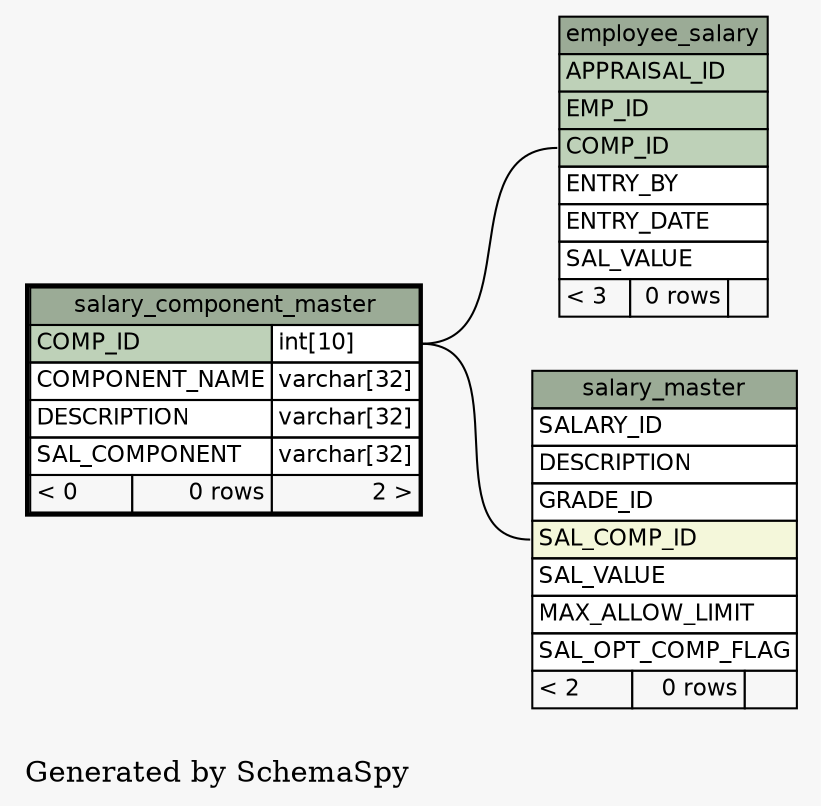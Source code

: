 // dot 2.38.0 on Windows 7 6.1
digraph "oneDegreeRelationshipsGraph" {
  graph [
    rankdir="RL"
    bgcolor="#f7f7f7"
    label="\nGenerated by SchemaSpy"
    labeljust="l"
  ];
  node [
    fontname="Helvetica"
    fontsize="11"
    shape="plaintext"
  ];
  edge [
    arrowsize="0.8"
  ];
  "employee_salary":"COMP_ID":w -> "salary_component_master":"COMP_ID.type":e [arrowtail=crowtee arrowhead=none];
  "salary_master":"SAL_COMP_ID":w -> "salary_component_master":"COMP_ID.type":e [arrowtail=crowodot arrowhead=none];
  "employee_salary" [
    label=<
    <TABLE BORDER="0" CELLBORDER="1" CELLSPACING="0" BGCOLOR="#ffffff">
      <TR><TD PORT="employee_salary.heading" COLSPAN="3" BGCOLOR="#9bab96" ALIGN="CENTER">employee_salary</TD></TR>
      <TR><TD PORT="APPRAISAL_ID" COLSPAN="3" BGCOLOR="#bed1b8" ALIGN="LEFT">APPRAISAL_ID</TD></TR>
      <TR><TD PORT="EMP_ID" COLSPAN="3" BGCOLOR="#bed1b8" ALIGN="LEFT">EMP_ID</TD></TR>
      <TR><TD PORT="COMP_ID" COLSPAN="3" BGCOLOR="#bed1b8" ALIGN="LEFT">COMP_ID</TD></TR>
      <TR><TD PORT="ENTRY_BY" COLSPAN="3" ALIGN="LEFT">ENTRY_BY</TD></TR>
      <TR><TD PORT="ENTRY_DATE" COLSPAN="3" ALIGN="LEFT">ENTRY_DATE</TD></TR>
      <TR><TD PORT="SAL_VALUE" COLSPAN="3" ALIGN="LEFT">SAL_VALUE</TD></TR>
      <TR><TD ALIGN="LEFT" BGCOLOR="#f7f7f7">&lt; 3</TD><TD ALIGN="RIGHT" BGCOLOR="#f7f7f7">0 rows</TD><TD ALIGN="RIGHT" BGCOLOR="#f7f7f7">  </TD></TR>
    </TABLE>>
    URL="employee_salary.html#graph"
    tooltip="employee_salary"
  ];
  "salary_component_master" [
    label=<
    <TABLE BORDER="2" CELLBORDER="1" CELLSPACING="0" BGCOLOR="#ffffff">
      <TR><TD PORT="salary_component_master.heading" COLSPAN="3" BGCOLOR="#9bab96" ALIGN="CENTER">salary_component_master</TD></TR>
      <TR><TD PORT="COMP_ID" COLSPAN="2" BGCOLOR="#bed1b8" ALIGN="LEFT">COMP_ID</TD><TD PORT="COMP_ID.type" ALIGN="LEFT">int[10]</TD></TR>
      <TR><TD PORT="COMPONENT_NAME" COLSPAN="2" ALIGN="LEFT">COMPONENT_NAME</TD><TD PORT="COMPONENT_NAME.type" ALIGN="LEFT">varchar[32]</TD></TR>
      <TR><TD PORT="DESCRIPTION" COLSPAN="2" ALIGN="LEFT">DESCRIPTION</TD><TD PORT="DESCRIPTION.type" ALIGN="LEFT">varchar[32]</TD></TR>
      <TR><TD PORT="SAL_COMPONENT" COLSPAN="2" ALIGN="LEFT">SAL_COMPONENT</TD><TD PORT="SAL_COMPONENT.type" ALIGN="LEFT">varchar[32]</TD></TR>
      <TR><TD ALIGN="LEFT" BGCOLOR="#f7f7f7">&lt; 0</TD><TD ALIGN="RIGHT" BGCOLOR="#f7f7f7">0 rows</TD><TD ALIGN="RIGHT" BGCOLOR="#f7f7f7">2 &gt;</TD></TR>
    </TABLE>>
    URL="salary_component_master.html#"
    tooltip="salary_component_master"
  ];
  "salary_master" [
    label=<
    <TABLE BORDER="0" CELLBORDER="1" CELLSPACING="0" BGCOLOR="#ffffff">
      <TR><TD PORT="salary_master.heading" COLSPAN="3" BGCOLOR="#9bab96" ALIGN="CENTER">salary_master</TD></TR>
      <TR><TD PORT="SALARY_ID" COLSPAN="3" ALIGN="LEFT">SALARY_ID</TD></TR>
      <TR><TD PORT="DESCRIPTION" COLSPAN="3" ALIGN="LEFT">DESCRIPTION</TD></TR>
      <TR><TD PORT="GRADE_ID" COLSPAN="3" ALIGN="LEFT">GRADE_ID</TD></TR>
      <TR><TD PORT="SAL_COMP_ID" COLSPAN="3" BGCOLOR="#f4f7da" ALIGN="LEFT">SAL_COMP_ID</TD></TR>
      <TR><TD PORT="SAL_VALUE" COLSPAN="3" ALIGN="LEFT">SAL_VALUE</TD></TR>
      <TR><TD PORT="MAX_ALLOW_LIMIT" COLSPAN="3" ALIGN="LEFT">MAX_ALLOW_LIMIT</TD></TR>
      <TR><TD PORT="SAL_OPT_COMP_FLAG" COLSPAN="3" ALIGN="LEFT">SAL_OPT_COMP_FLAG</TD></TR>
      <TR><TD ALIGN="LEFT" BGCOLOR="#f7f7f7">&lt; 2</TD><TD ALIGN="RIGHT" BGCOLOR="#f7f7f7">0 rows</TD><TD ALIGN="RIGHT" BGCOLOR="#f7f7f7">  </TD></TR>
    </TABLE>>
    URL="salary_master.html#graph"
    tooltip="salary_master"
  ];
}
